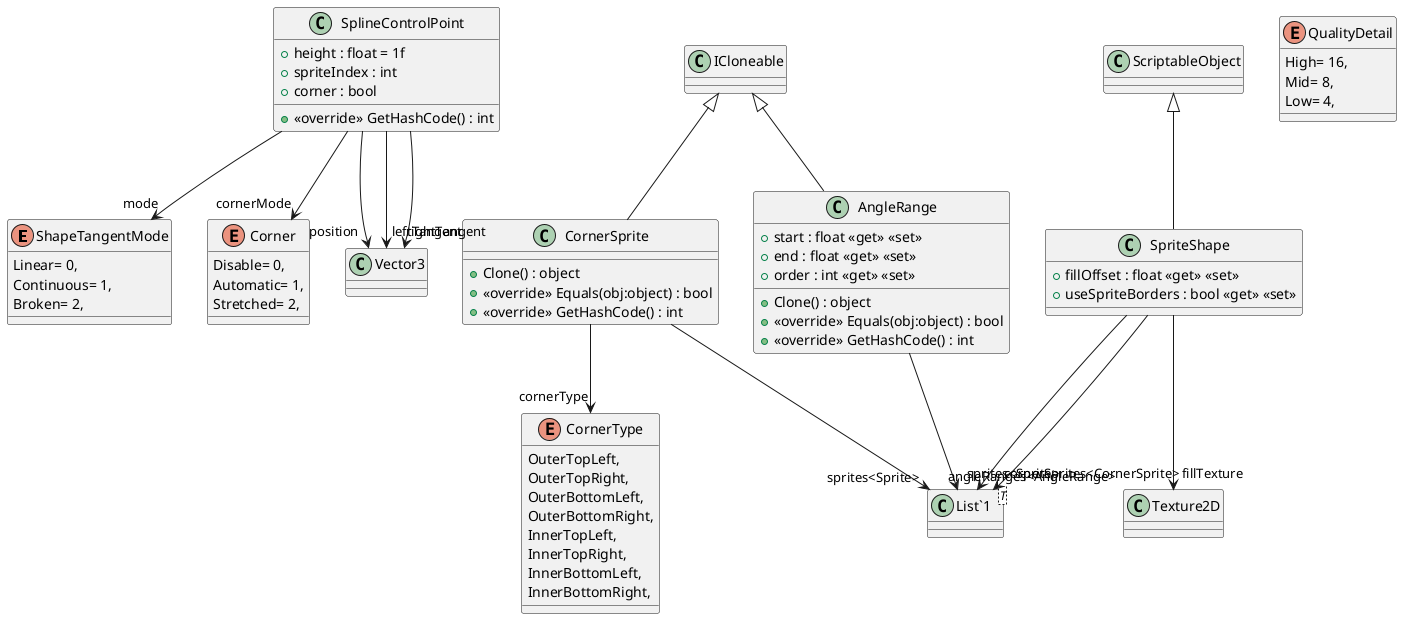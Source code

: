 @startuml
enum ShapeTangentMode {
    Linear= 0,
    Continuous= 1,
    Broken= 2,
}
enum CornerType {
    OuterTopLeft,
    OuterTopRight,
    OuterBottomLeft,
    OuterBottomRight,
    InnerTopLeft,
    InnerTopRight,
    InnerBottomLeft,
    InnerBottomRight,
}
enum QualityDetail {
    High= 16,
    Mid= 8,
    Low= 4,
}
enum Corner {
    Disable= 0,
    Automatic= 1,
    Stretched= 2,
}
class SplineControlPoint {
    + height : float = 1f
    + spriteIndex : int
    + corner : bool
    + <<override>> GetHashCode() : int
}
class AngleRange {
    + start : float <<get>> <<set>>
    + end : float <<get>> <<set>>
    + order : int <<get>> <<set>>
    + Clone() : object
    + <<override>> Equals(obj:object) : bool
    + <<override>> GetHashCode() : int
}
class CornerSprite {
    + Clone() : object
    + <<override>> Equals(obj:object) : bool
    + <<override>> GetHashCode() : int
}
class SpriteShape {
    + fillOffset : float <<get>> <<set>>
    + useSpriteBorders : bool <<get>> <<set>>
}
class "List`1"<T> {
}
SplineControlPoint --> "position" Vector3
SplineControlPoint --> "leftTangent" Vector3
SplineControlPoint --> "rightTangent" Vector3
SplineControlPoint --> "mode" ShapeTangentMode
SplineControlPoint --> "cornerMode" Corner
ICloneable <|-- AngleRange
AngleRange --> "sprites<Sprite>" "List`1"
ICloneable <|-- CornerSprite
CornerSprite --> "cornerType" CornerType
CornerSprite --> "sprites<Sprite>" "List`1"
ScriptableObject <|-- SpriteShape
SpriteShape --> "angleRanges<AngleRange>" "List`1"
SpriteShape --> "fillTexture" Texture2D
SpriteShape --> "cornerSprites<CornerSprite>" "List`1"
@enduml
